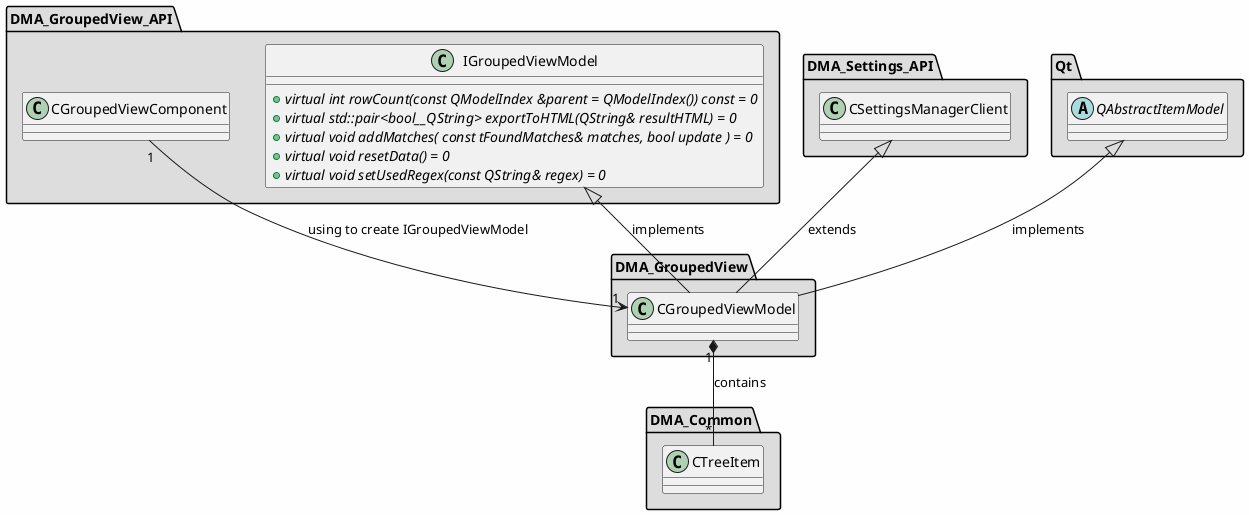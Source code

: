 
@startuml

skinparam backgroundColor #FEFEFE
skinparam wrapWidth 600
package "DMA_Common" #DDDDDD
{

class "CTreeItem"
{
}

}

package "DMA_GroupedView" #DDDDDD
{

class "CGroupedViewModel"
{
}

}

package "DMA_GroupedView_API" #DDDDDD
{

class "CGroupedViewComponent"
{
}

class "IGroupedViewModel"
{
    + {abstract} virtual int rowCount(const QModelIndex &parent = QModelIndex()) const = 0
    + {abstract} virtual std::pair<bool__QString> exportToHTML(QString& resultHTML) = 0
    + {abstract} virtual void addMatches( const tFoundMatches& matches, bool update ) = 0
    + {abstract} virtual void resetData() = 0
    + {abstract} virtual void setUsedRegex(const QString& regex) = 0
}

}

package "DMA_Settings_API" #DDDDDD
{

class "CSettingsManagerClient"
{
}

}

package "Qt" #DDDDDD
{

abstract class "QAbstractItemModel"
{
}

}

'====================Inheritance section====================
CSettingsManagerClient <|-- CGroupedViewModel : extends
IGroupedViewModel <|-- CGroupedViewModel : implements
QAbstractItemModel <|-- CGroupedViewModel : implements

'====================Dependencies section====================
CGroupedViewModel "1" *-- "*" CTreeItem : contains
CGroupedViewComponent "1" --> "1" CGroupedViewModel : using to create IGroupedViewModel

@enduml